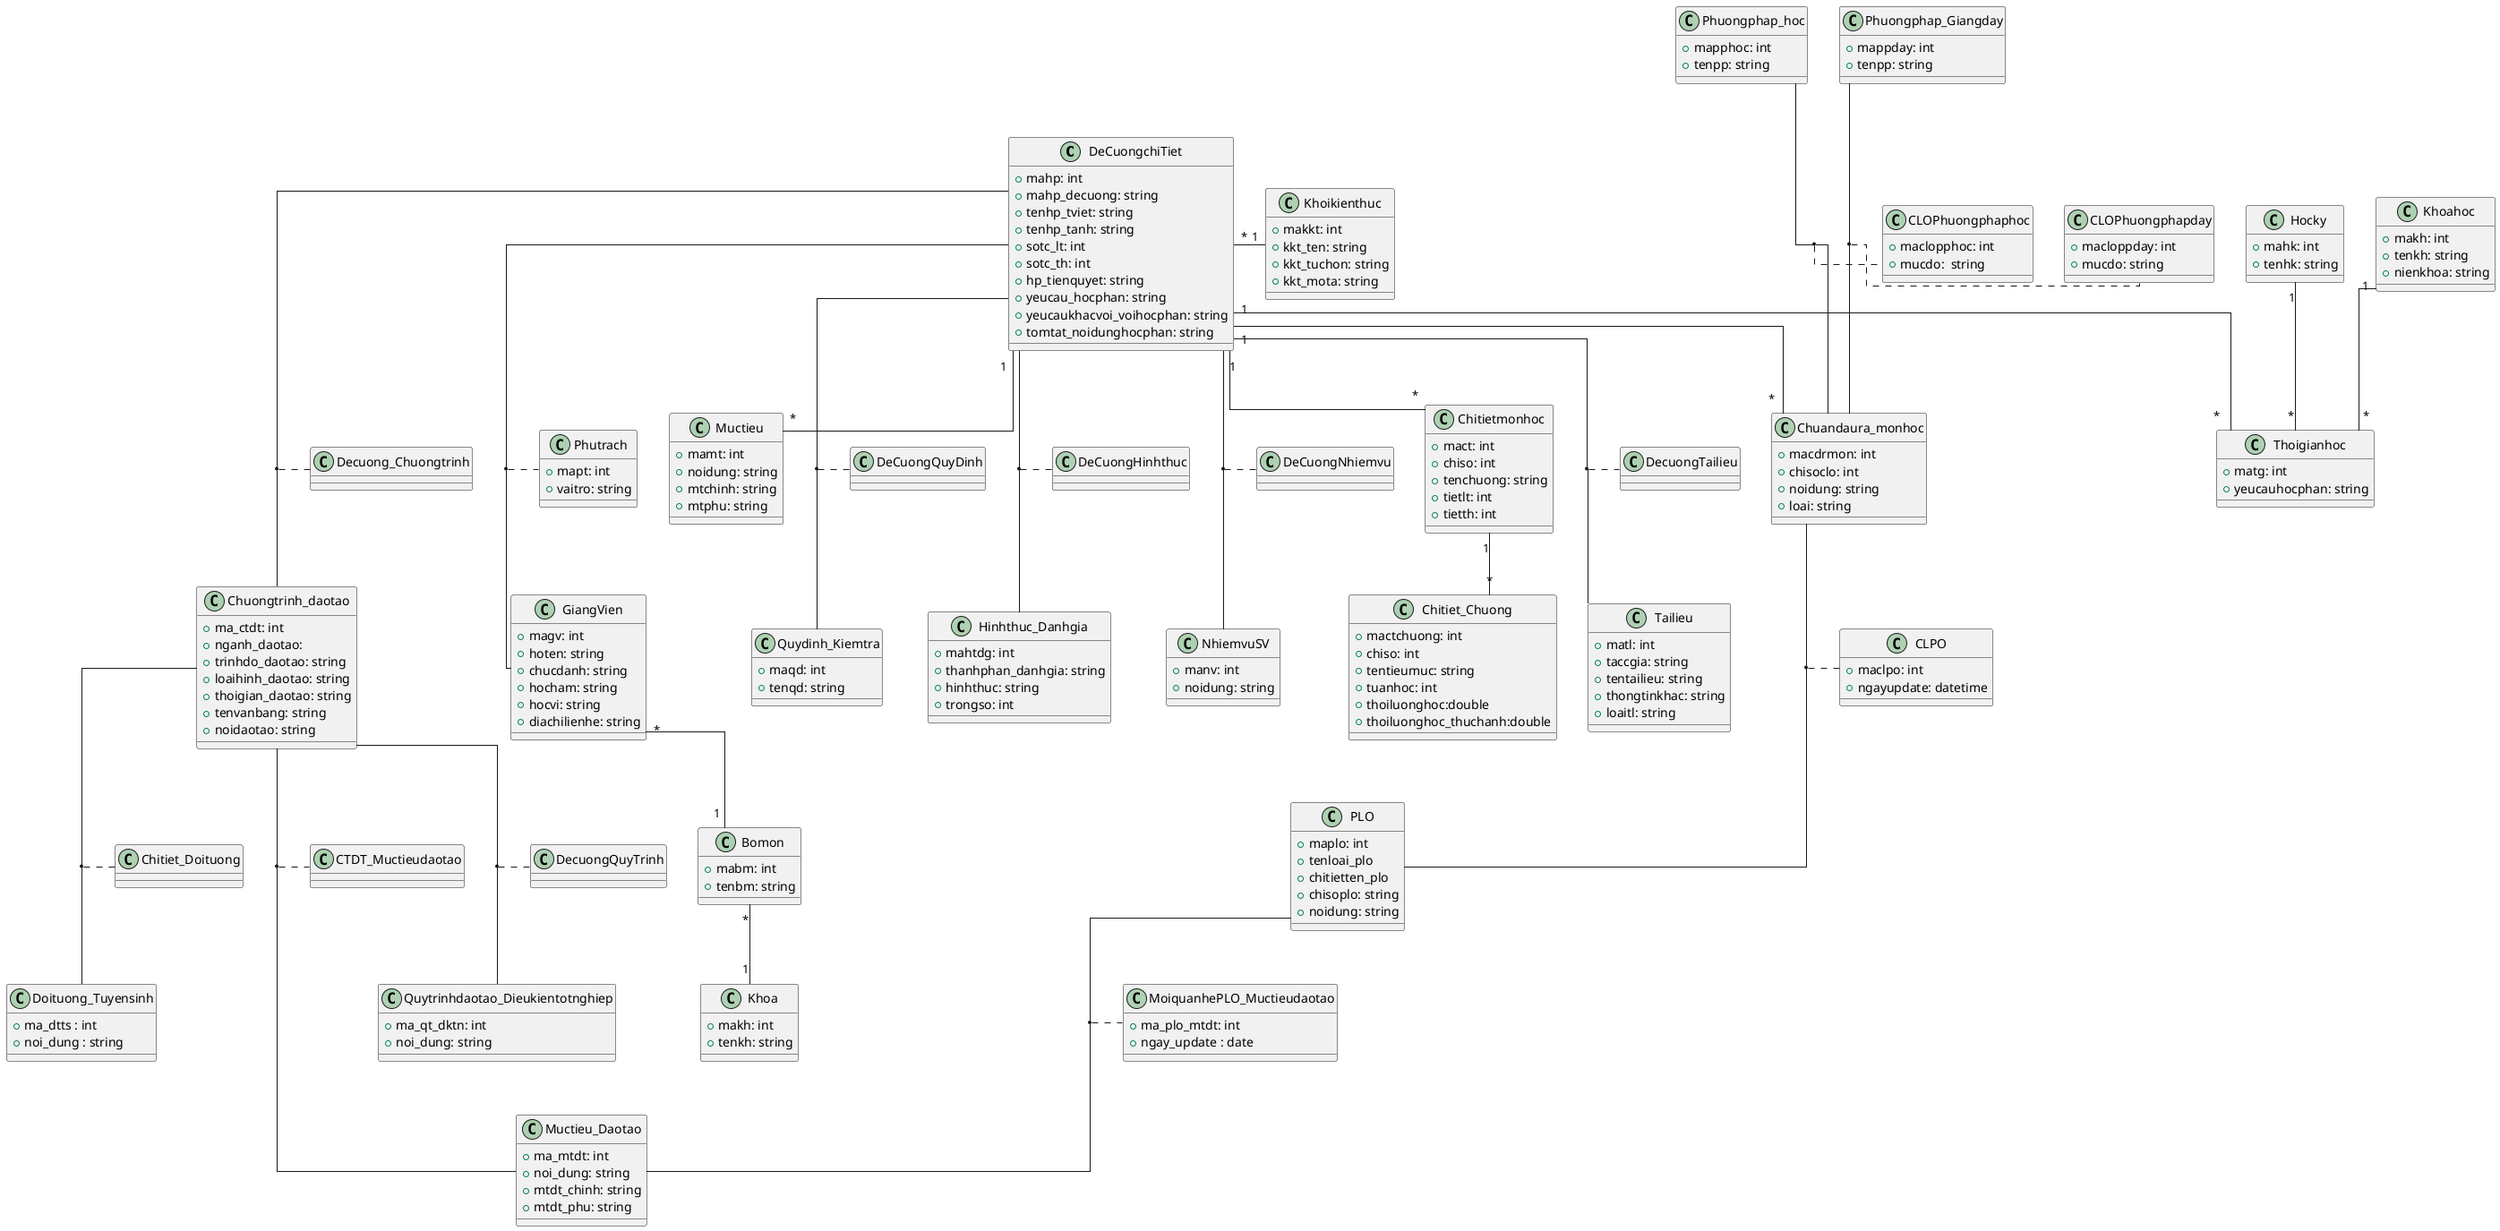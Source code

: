 @startuml
skinparam linetype ortho
class DeCuongchiTiet{
    + mahp: int
    + mahp_decuong: string
    + tenhp_tviet: string
    + tenhp_tanh: string
    + sotc_lt: int
    + sotc_th: int
    + hp_tienquyet: string
    + yeucau_hocphan: string
    + yeucaukhacvoi_voihocphan: string
    + tomtat_noidunghocphan: string
}

class Thoigianhoc{
    + matg: int
    + yeucauhocphan: string
}

class Hocky{
    + mahk: int
    + tenhk: string
}

class Khoahoc{
    + makh: int
    + tenkh: string
    + nienkhoa: string
}

class GiangVien{
    + magv: int
    + hoten: string
    + chucdanh: string
    + hocham: string
    + hocvi: string
    + diachilienhe: string
}
class Phutrach{
    + mapt: int
    + vaitro: string
}

class Bomon{
    + mabm: int
    + tenbm: string
}

class Khoa{
    + makh: int
    + tenkh: string
}

class Muctieu{
    + mamt: int
    + noidung: string
    + mtchinh: string
    + mtphu: string
}

class Chuandaura_monhoc{
    + macdrmon: int
    + chisoclo: int
    + noidung: string
    + loai: string
}

class PLO{
    + maplo: int
    + tenloai_plo
    + chitietten_plo
    + chisoplo: string
    + noidung: string
}

class CLPO{
    + maclpo: int
    + ngayupdate: datetime
}

class Chitietmonhoc{
    + mact: int
    + chiso: int
    + tenchuong: string
    + tietlt: int
    + tietth: int
}

class Chitiet_Chuong{
    + mactchuong: int
    + chiso: int
    + tentieumuc: string
    + tuanhoc: int
    + thoiluonghoc:double
    + thoiluonghoc_thuchanh:double
}

class Phuongphap_Giangday{
    + mappday: int
    + tenpp: string
}

class CLOPhuongphapday{
    + macloppday: int
    + mucdo: string
}

class Phuongphap_hoc{
    + mapphoc: int
    + tenpp: string
}

class CLOPhuongphaphoc{
    + maclopphoc: int
    + mucdo:  string
}

class Quydinh_Kiemtra{
    + maqd: int
    + tenqd: string
}

class Hinhthuc_Danhgia{
    + mahtdg: int
    + thanhphan_danhgia: string
    + hinhthuc: string
    + trongso: int
}

class NhiemvuSV{
    + manv: int
    + noidung: string
}

class Tailieu{
    + matl: int
    + taccgia: string
    + tentailieu: string
    + thongtinkhac: string
    + loaitl: string
}
 
class Khoikienthuc{
    + makkt: int
    + kkt_ten: string
    + kkt_tuchon: string
    + kkt_mota: string
}
 
class Quytrinhdaotao_Dieukientotnghiep{
    + ma_qt_dktn: int
    + noi_dung: string
}
class Muctieu_Daotao{
    + ma_mtdt: int
    + noi_dung: string
    + mtdt_chinh: string
    + mtdt_phu: string
}
class MoiquanhePLO_Muctieudaotao{
    + ma_plo_mtdt: int
    + ngay_update : date
}
class Doituong_Tuyensinh{
    + ma_dtts : int
    + noi_dung : string
}

class Chuongtrinh_daotao{
    + ma_ctdt: int
    + nganh_daotao: 
    + trinhdo_daotao: string
    + loaihinh_daotao: string
    + thoigian_daotao: string
    + tenvanbang: string
    + noidaotao: string
}



(DeCuongchiTiet, Tailieu) .. DecuongTailieu
(DeCuongchiTiet, NhiemvuSV) .. DeCuongNhiemvu
(DeCuongchiTiet, Quydinh_Kiemtra) .. DeCuongQuyDinh
(DeCuongchiTiet, Hinhthuc_Danhgia) .. DeCuongHinhthuc
DeCuongchiTiet "1" -- "*" Thoigianhoc
DeCuongchiTiet "*" - "1"Khoikienthuc
Hocky "1" -- "*" Thoigianhoc
Khoahoc "1" -- "*" Thoigianhoc
(DeCuongchiTiet, GiangVien) .. Phutrach
GiangVien "*" -- "1" Bomon
Bomon "*" -- "1" Khoa
DeCuongchiTiet "1" -- "*" Muctieu
DeCuongchiTiet "1" -- "*" Chuandaura_monhoc
(Chuandaura_monhoc,PLO) .. CLPO
(PLO, Muctieu_Daotao) .. MoiquanhePLO_Muctieudaotao
(Chuongtrinh_daotao, Quytrinhdaotao_Dieukientotnghiep) .. DecuongQuyTrinh
(Chuongtrinh_daotao, Doituong_Tuyensinh) .. Chitiet_Doituong
DeCuongchiTiet "1" -- "*" Chitietmonhoc
Chitietmonhoc "1" -- "*" Chitiet_Chuong
(Phuongphap_Giangday,Chuandaura_monhoc) .. CLOPhuongphapday
(DeCuongchiTiet, Chuongtrinh_daotao) .. Decuong_Chuongtrinh
(Phuongphap_hoc, Chuandaura_monhoc) .. CLOPhuongphaphoc
(Chuongtrinh_daotao, Muctieu_Daotao) .. CTDT_Muctieudaotao
@enduml